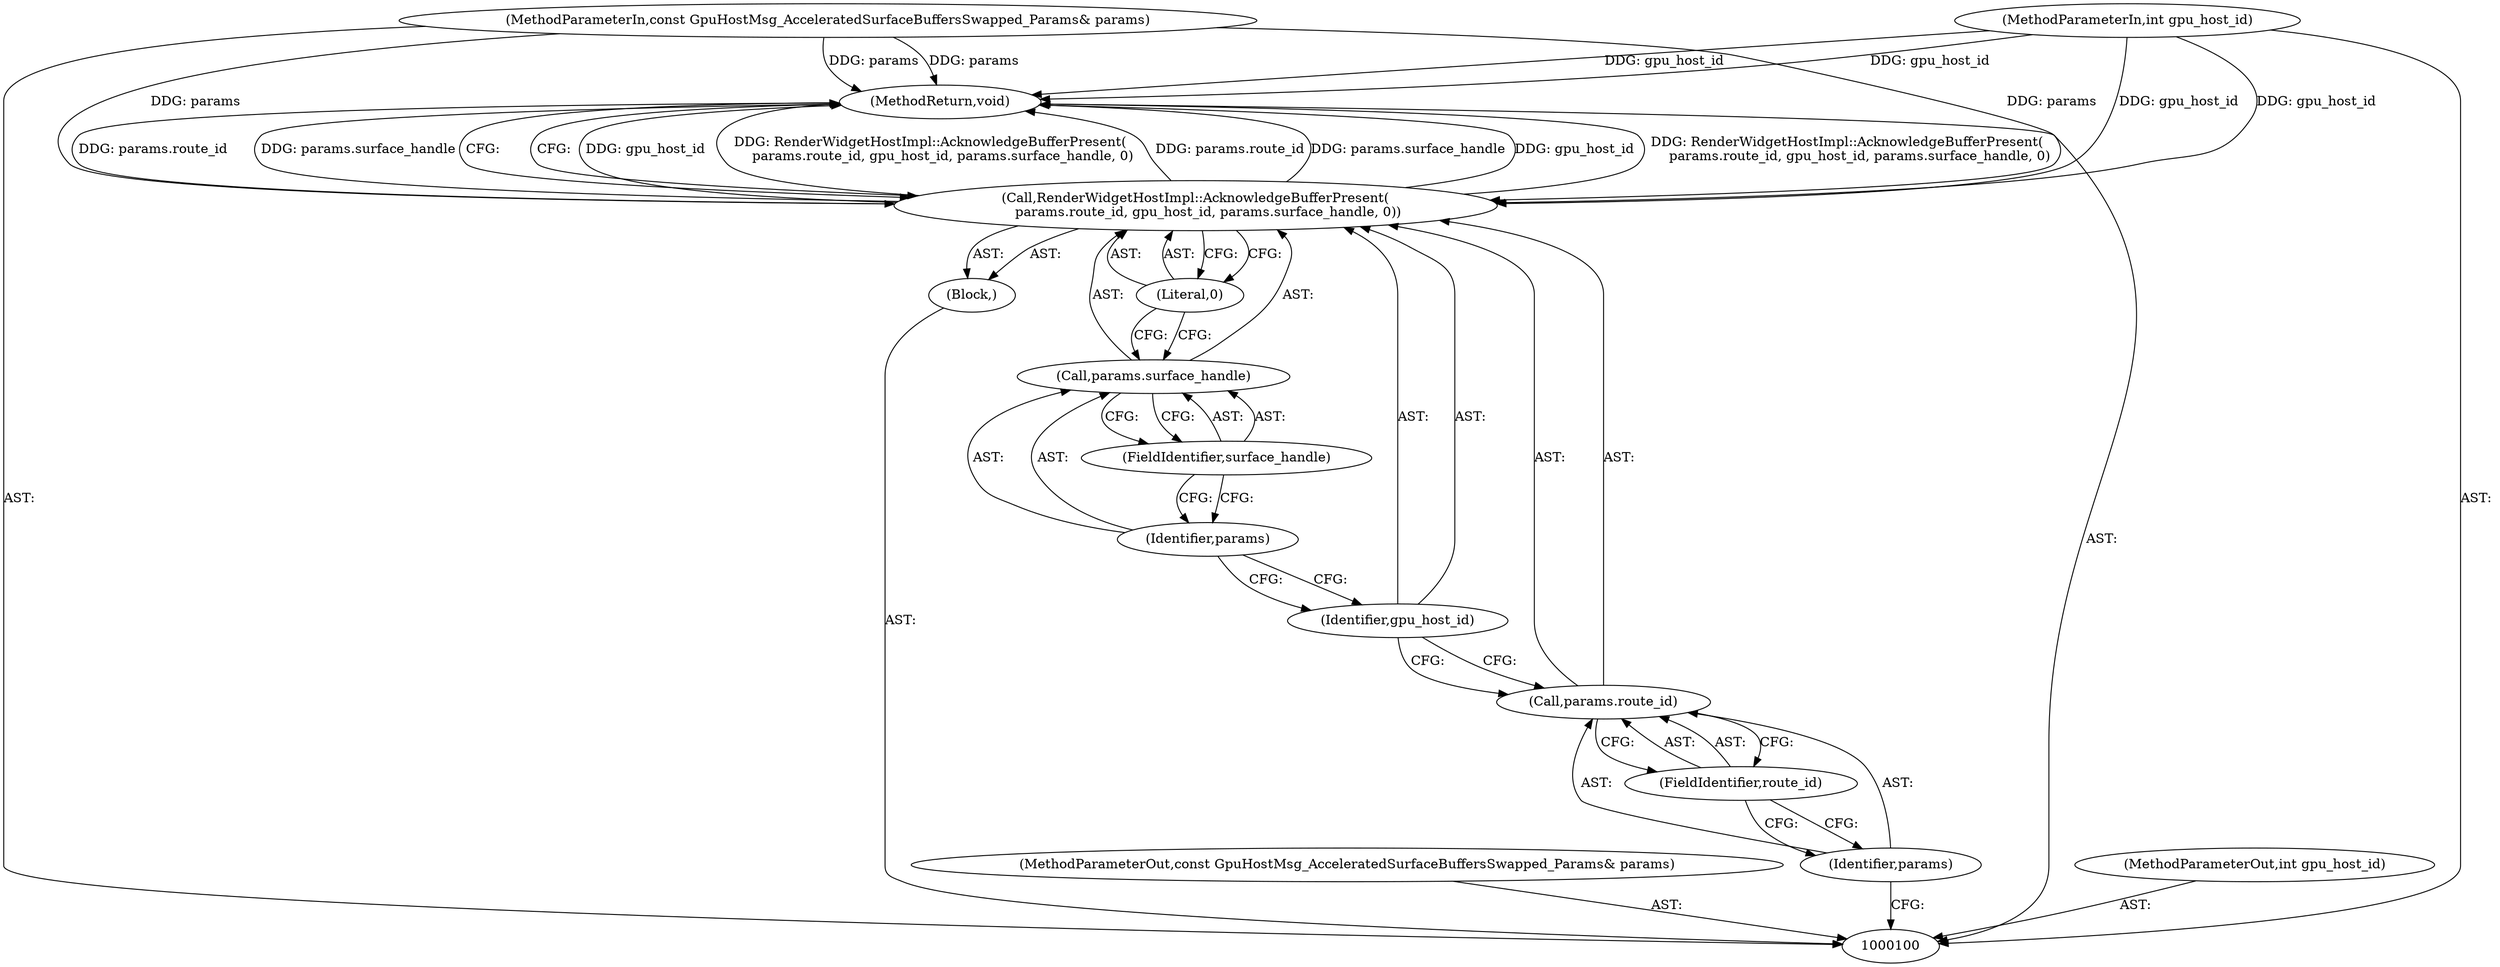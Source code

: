 digraph "0_Chrome_18d67244984a574ba2dd8779faabc0e3e34f4b76_37" {
"1000113" [label="(MethodReturn,void)"];
"1000101" [label="(MethodParameterIn,const GpuHostMsg_AcceleratedSurfaceBuffersSwapped_Params& params)"];
"1000130" [label="(MethodParameterOut,const GpuHostMsg_AcceleratedSurfaceBuffersSwapped_Params& params)"];
"1000103" [label="(Block,)"];
"1000102" [label="(MethodParameterIn,int gpu_host_id)"];
"1000131" [label="(MethodParameterOut,int gpu_host_id)"];
"1000104" [label="(Call,RenderWidgetHostImpl::AcknowledgeBufferPresent(\n      params.route_id, gpu_host_id, params.surface_handle, 0))"];
"1000107" [label="(FieldIdentifier,route_id)"];
"1000108" [label="(Identifier,gpu_host_id)"];
"1000109" [label="(Call,params.surface_handle)"];
"1000110" [label="(Identifier,params)"];
"1000111" [label="(FieldIdentifier,surface_handle)"];
"1000112" [label="(Literal,0)"];
"1000105" [label="(Call,params.route_id)"];
"1000106" [label="(Identifier,params)"];
"1000113" -> "1000100"  [label="AST: "];
"1000113" -> "1000104"  [label="CFG: "];
"1000104" -> "1000113"  [label="DDG: gpu_host_id"];
"1000104" -> "1000113"  [label="DDG: RenderWidgetHostImpl::AcknowledgeBufferPresent(\n      params.route_id, gpu_host_id, params.surface_handle, 0)"];
"1000104" -> "1000113"  [label="DDG: params.route_id"];
"1000104" -> "1000113"  [label="DDG: params.surface_handle"];
"1000102" -> "1000113"  [label="DDG: gpu_host_id"];
"1000101" -> "1000113"  [label="DDG: params"];
"1000101" -> "1000100"  [label="AST: "];
"1000101" -> "1000113"  [label="DDG: params"];
"1000101" -> "1000104"  [label="DDG: params"];
"1000130" -> "1000100"  [label="AST: "];
"1000103" -> "1000100"  [label="AST: "];
"1000104" -> "1000103"  [label="AST: "];
"1000102" -> "1000100"  [label="AST: "];
"1000102" -> "1000113"  [label="DDG: gpu_host_id"];
"1000102" -> "1000104"  [label="DDG: gpu_host_id"];
"1000131" -> "1000100"  [label="AST: "];
"1000104" -> "1000103"  [label="AST: "];
"1000104" -> "1000112"  [label="CFG: "];
"1000105" -> "1000104"  [label="AST: "];
"1000108" -> "1000104"  [label="AST: "];
"1000109" -> "1000104"  [label="AST: "];
"1000112" -> "1000104"  [label="AST: "];
"1000113" -> "1000104"  [label="CFG: "];
"1000104" -> "1000113"  [label="DDG: gpu_host_id"];
"1000104" -> "1000113"  [label="DDG: RenderWidgetHostImpl::AcknowledgeBufferPresent(\n      params.route_id, gpu_host_id, params.surface_handle, 0)"];
"1000104" -> "1000113"  [label="DDG: params.route_id"];
"1000104" -> "1000113"  [label="DDG: params.surface_handle"];
"1000101" -> "1000104"  [label="DDG: params"];
"1000102" -> "1000104"  [label="DDG: gpu_host_id"];
"1000107" -> "1000105"  [label="AST: "];
"1000107" -> "1000106"  [label="CFG: "];
"1000105" -> "1000107"  [label="CFG: "];
"1000108" -> "1000104"  [label="AST: "];
"1000108" -> "1000105"  [label="CFG: "];
"1000110" -> "1000108"  [label="CFG: "];
"1000109" -> "1000104"  [label="AST: "];
"1000109" -> "1000111"  [label="CFG: "];
"1000110" -> "1000109"  [label="AST: "];
"1000111" -> "1000109"  [label="AST: "];
"1000112" -> "1000109"  [label="CFG: "];
"1000110" -> "1000109"  [label="AST: "];
"1000110" -> "1000108"  [label="CFG: "];
"1000111" -> "1000110"  [label="CFG: "];
"1000111" -> "1000109"  [label="AST: "];
"1000111" -> "1000110"  [label="CFG: "];
"1000109" -> "1000111"  [label="CFG: "];
"1000112" -> "1000104"  [label="AST: "];
"1000112" -> "1000109"  [label="CFG: "];
"1000104" -> "1000112"  [label="CFG: "];
"1000105" -> "1000104"  [label="AST: "];
"1000105" -> "1000107"  [label="CFG: "];
"1000106" -> "1000105"  [label="AST: "];
"1000107" -> "1000105"  [label="AST: "];
"1000108" -> "1000105"  [label="CFG: "];
"1000106" -> "1000105"  [label="AST: "];
"1000106" -> "1000100"  [label="CFG: "];
"1000107" -> "1000106"  [label="CFG: "];
}
